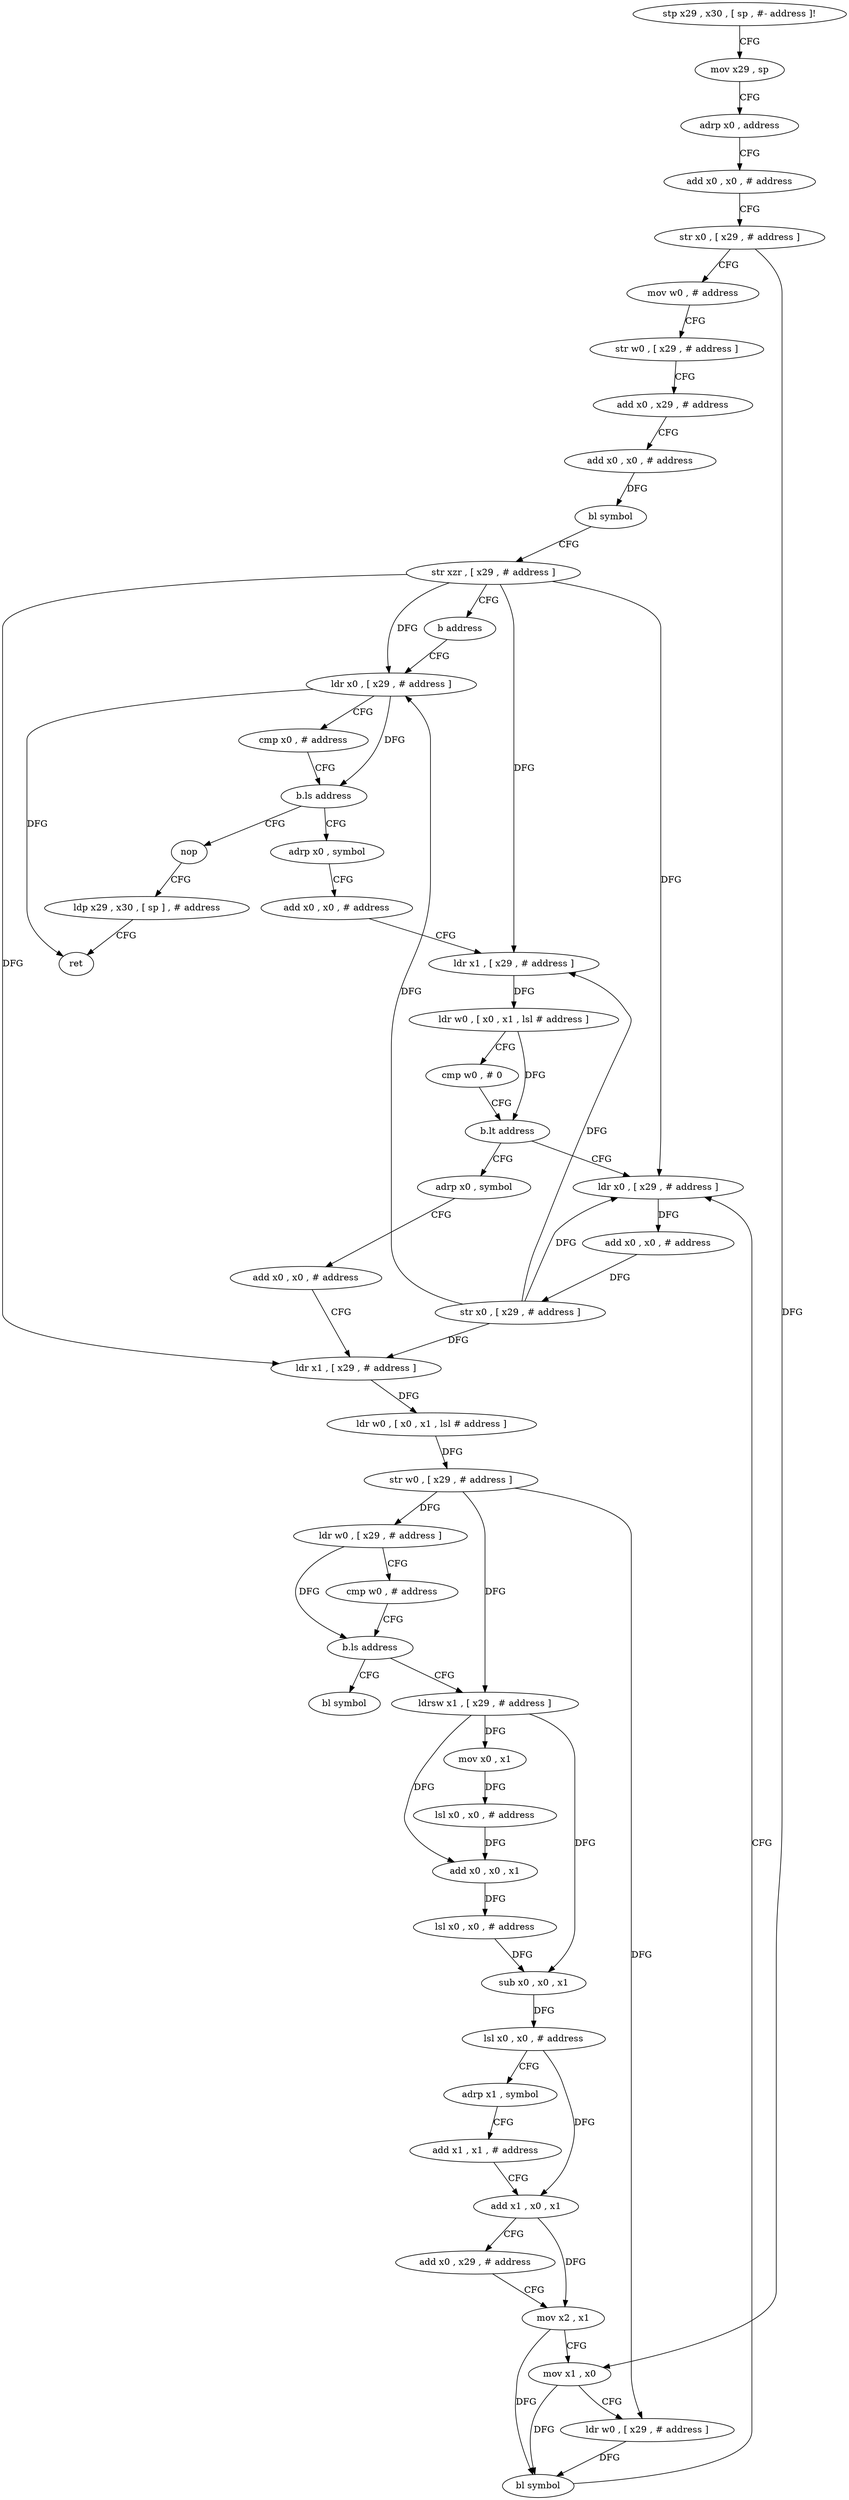 digraph "func" {
"209780" [label = "stp x29 , x30 , [ sp , #- address ]!" ]
"209784" [label = "mov x29 , sp" ]
"209788" [label = "adrp x0 , address" ]
"209792" [label = "add x0 , x0 , # address" ]
"209796" [label = "str x0 , [ x29 , # address ]" ]
"209800" [label = "mov w0 , # address" ]
"209804" [label = "str w0 , [ x29 , # address ]" ]
"209808" [label = "add x0 , x29 , # address" ]
"209812" [label = "add x0 , x0 , # address" ]
"209816" [label = "bl symbol" ]
"209820" [label = "str xzr , [ x29 , # address ]" ]
"209824" [label = "b address" ]
"209960" [label = "ldr x0 , [ x29 , # address ]" ]
"209964" [label = "cmp x0 , # address" ]
"209968" [label = "b.ls address" ]
"209828" [label = "adrp x0 , symbol" ]
"209972" [label = "nop" ]
"209832" [label = "add x0 , x0 , # address" ]
"209836" [label = "ldr x1 , [ x29 , # address ]" ]
"209840" [label = "ldr w0 , [ x0 , x1 , lsl # address ]" ]
"209844" [label = "cmp w0 , # 0" ]
"209848" [label = "b.lt address" ]
"209948" [label = "ldr x0 , [ x29 , # address ]" ]
"209852" [label = "adrp x0 , symbol" ]
"209976" [label = "ldp x29 , x30 , [ sp ] , # address" ]
"209980" [label = "ret" ]
"209952" [label = "add x0 , x0 , # address" ]
"209956" [label = "str x0 , [ x29 , # address ]" ]
"209856" [label = "add x0 , x0 , # address" ]
"209860" [label = "ldr x1 , [ x29 , # address ]" ]
"209864" [label = "ldr w0 , [ x0 , x1 , lsl # address ]" ]
"209868" [label = "str w0 , [ x29 , # address ]" ]
"209872" [label = "ldr w0 , [ x29 , # address ]" ]
"209876" [label = "cmp w0 , # address" ]
"209880" [label = "b.ls address" ]
"209888" [label = "ldrsw x1 , [ x29 , # address ]" ]
"209884" [label = "bl symbol" ]
"209892" [label = "mov x0 , x1" ]
"209896" [label = "lsl x0 , x0 , # address" ]
"209900" [label = "add x0 , x0 , x1" ]
"209904" [label = "lsl x0 , x0 , # address" ]
"209908" [label = "sub x0 , x0 , x1" ]
"209912" [label = "lsl x0 , x0 , # address" ]
"209916" [label = "adrp x1 , symbol" ]
"209920" [label = "add x1 , x1 , # address" ]
"209924" [label = "add x1 , x0 , x1" ]
"209928" [label = "add x0 , x29 , # address" ]
"209932" [label = "mov x2 , x1" ]
"209936" [label = "mov x1 , x0" ]
"209940" [label = "ldr w0 , [ x29 , # address ]" ]
"209944" [label = "bl symbol" ]
"209780" -> "209784" [ label = "CFG" ]
"209784" -> "209788" [ label = "CFG" ]
"209788" -> "209792" [ label = "CFG" ]
"209792" -> "209796" [ label = "CFG" ]
"209796" -> "209800" [ label = "CFG" ]
"209796" -> "209936" [ label = "DFG" ]
"209800" -> "209804" [ label = "CFG" ]
"209804" -> "209808" [ label = "CFG" ]
"209808" -> "209812" [ label = "CFG" ]
"209812" -> "209816" [ label = "DFG" ]
"209816" -> "209820" [ label = "CFG" ]
"209820" -> "209824" [ label = "CFG" ]
"209820" -> "209960" [ label = "DFG" ]
"209820" -> "209836" [ label = "DFG" ]
"209820" -> "209948" [ label = "DFG" ]
"209820" -> "209860" [ label = "DFG" ]
"209824" -> "209960" [ label = "CFG" ]
"209960" -> "209964" [ label = "CFG" ]
"209960" -> "209968" [ label = "DFG" ]
"209960" -> "209980" [ label = "DFG" ]
"209964" -> "209968" [ label = "CFG" ]
"209968" -> "209828" [ label = "CFG" ]
"209968" -> "209972" [ label = "CFG" ]
"209828" -> "209832" [ label = "CFG" ]
"209972" -> "209976" [ label = "CFG" ]
"209832" -> "209836" [ label = "CFG" ]
"209836" -> "209840" [ label = "DFG" ]
"209840" -> "209844" [ label = "CFG" ]
"209840" -> "209848" [ label = "DFG" ]
"209844" -> "209848" [ label = "CFG" ]
"209848" -> "209948" [ label = "CFG" ]
"209848" -> "209852" [ label = "CFG" ]
"209948" -> "209952" [ label = "DFG" ]
"209852" -> "209856" [ label = "CFG" ]
"209976" -> "209980" [ label = "CFG" ]
"209952" -> "209956" [ label = "DFG" ]
"209956" -> "209960" [ label = "DFG" ]
"209956" -> "209836" [ label = "DFG" ]
"209956" -> "209948" [ label = "DFG" ]
"209956" -> "209860" [ label = "DFG" ]
"209856" -> "209860" [ label = "CFG" ]
"209860" -> "209864" [ label = "DFG" ]
"209864" -> "209868" [ label = "DFG" ]
"209868" -> "209872" [ label = "DFG" ]
"209868" -> "209888" [ label = "DFG" ]
"209868" -> "209940" [ label = "DFG" ]
"209872" -> "209876" [ label = "CFG" ]
"209872" -> "209880" [ label = "DFG" ]
"209876" -> "209880" [ label = "CFG" ]
"209880" -> "209888" [ label = "CFG" ]
"209880" -> "209884" [ label = "CFG" ]
"209888" -> "209892" [ label = "DFG" ]
"209888" -> "209900" [ label = "DFG" ]
"209888" -> "209908" [ label = "DFG" ]
"209892" -> "209896" [ label = "DFG" ]
"209896" -> "209900" [ label = "DFG" ]
"209900" -> "209904" [ label = "DFG" ]
"209904" -> "209908" [ label = "DFG" ]
"209908" -> "209912" [ label = "DFG" ]
"209912" -> "209916" [ label = "CFG" ]
"209912" -> "209924" [ label = "DFG" ]
"209916" -> "209920" [ label = "CFG" ]
"209920" -> "209924" [ label = "CFG" ]
"209924" -> "209928" [ label = "CFG" ]
"209924" -> "209932" [ label = "DFG" ]
"209928" -> "209932" [ label = "CFG" ]
"209932" -> "209936" [ label = "CFG" ]
"209932" -> "209944" [ label = "DFG" ]
"209936" -> "209940" [ label = "CFG" ]
"209936" -> "209944" [ label = "DFG" ]
"209940" -> "209944" [ label = "DFG" ]
"209944" -> "209948" [ label = "CFG" ]
}
